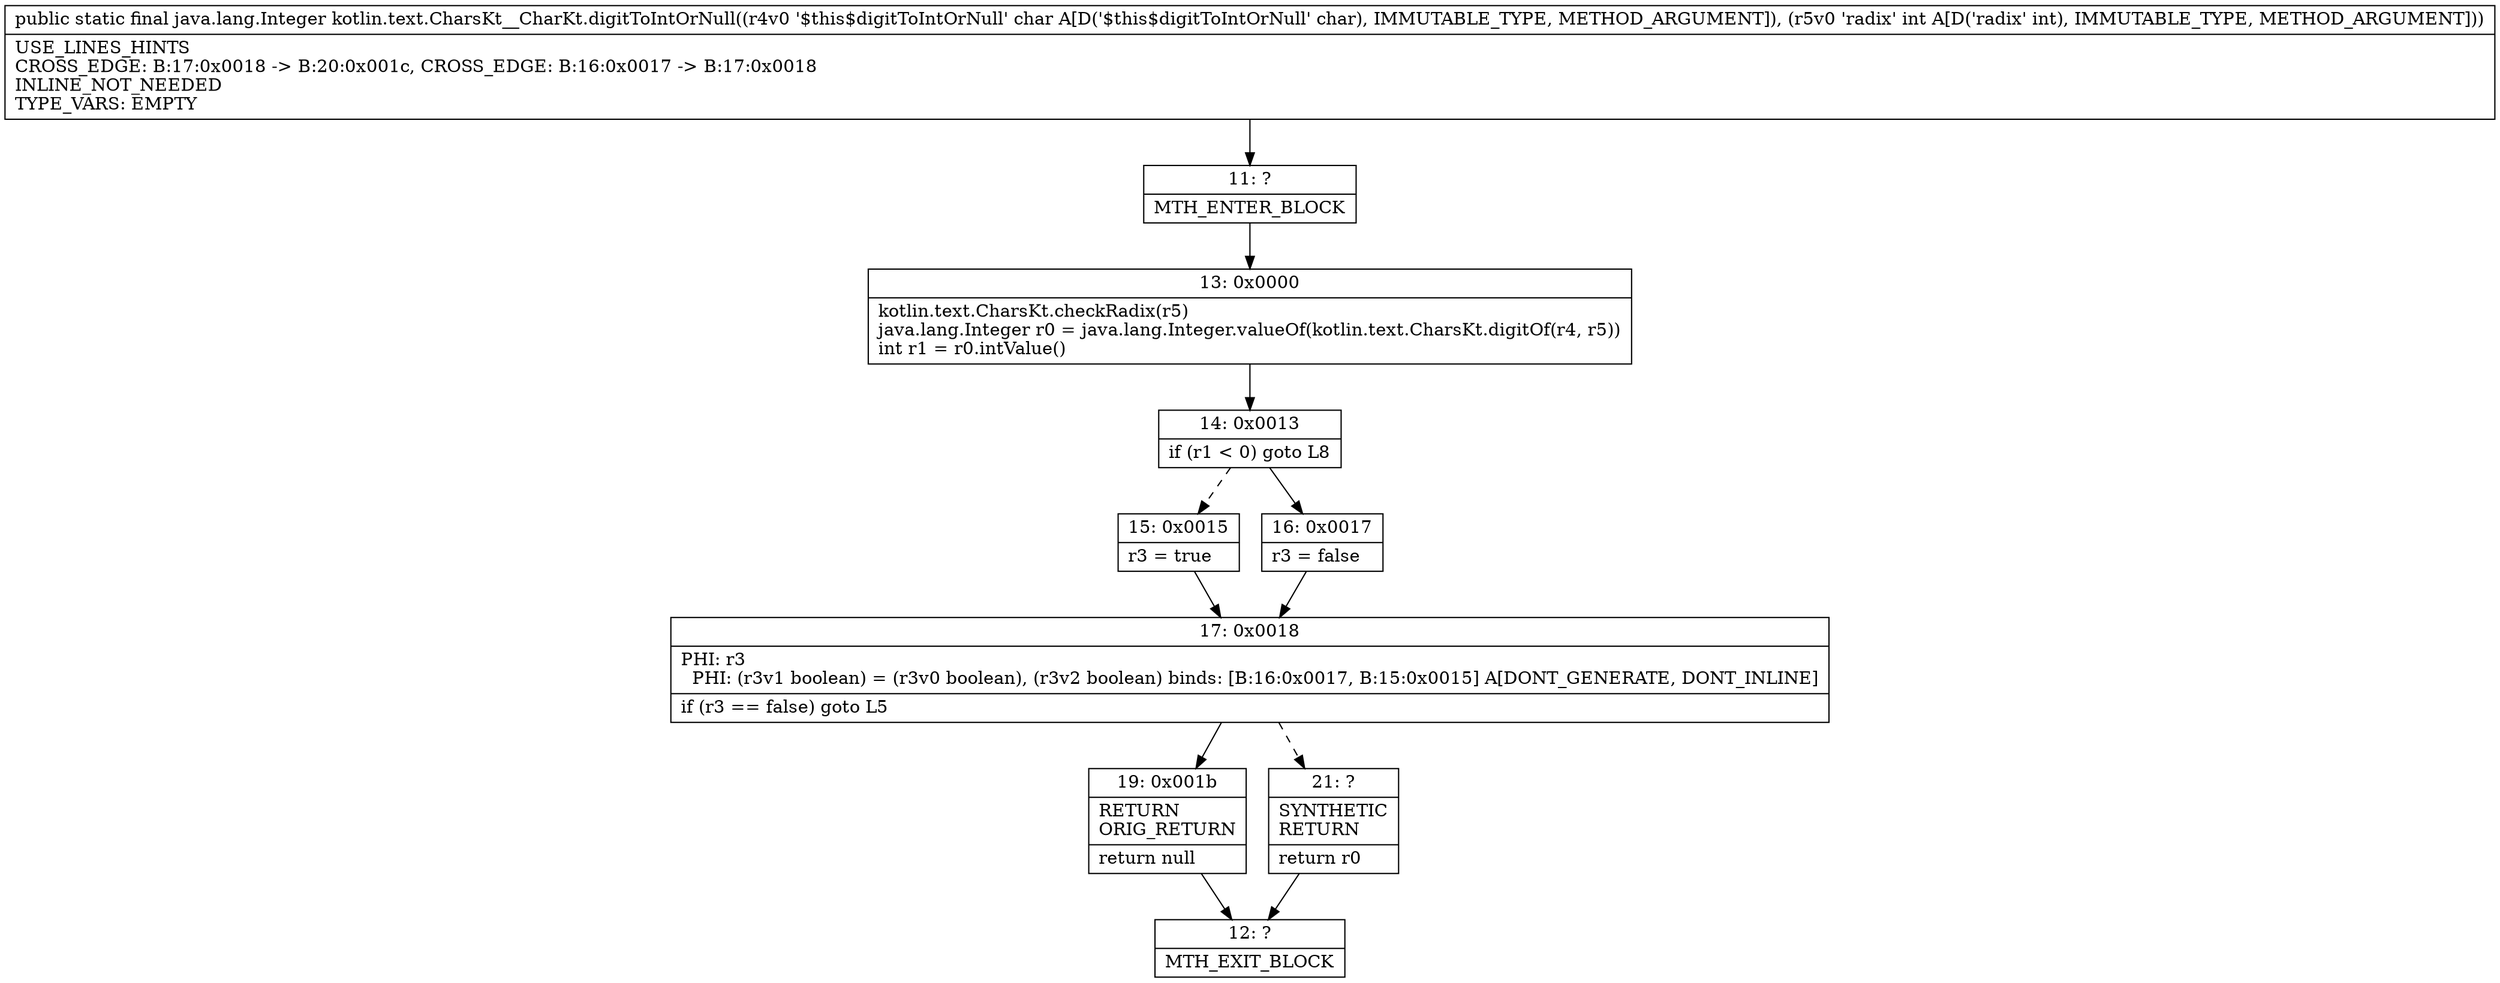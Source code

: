 digraph "CFG forkotlin.text.CharsKt__CharKt.digitToIntOrNull(CI)Ljava\/lang\/Integer;" {
Node_11 [shape=record,label="{11\:\ ?|MTH_ENTER_BLOCK\l}"];
Node_13 [shape=record,label="{13\:\ 0x0000|kotlin.text.CharsKt.checkRadix(r5)\ljava.lang.Integer r0 = java.lang.Integer.valueOf(kotlin.text.CharsKt.digitOf(r4, r5))\lint r1 = r0.intValue()\l}"];
Node_14 [shape=record,label="{14\:\ 0x0013|if (r1 \< 0) goto L8\l}"];
Node_15 [shape=record,label="{15\:\ 0x0015|r3 = true\l}"];
Node_17 [shape=record,label="{17\:\ 0x0018|PHI: r3 \l  PHI: (r3v1 boolean) = (r3v0 boolean), (r3v2 boolean) binds: [B:16:0x0017, B:15:0x0015] A[DONT_GENERATE, DONT_INLINE]\l|if (r3 == false) goto L5\l}"];
Node_19 [shape=record,label="{19\:\ 0x001b|RETURN\lORIG_RETURN\l|return null\l}"];
Node_12 [shape=record,label="{12\:\ ?|MTH_EXIT_BLOCK\l}"];
Node_21 [shape=record,label="{21\:\ ?|SYNTHETIC\lRETURN\l|return r0\l}"];
Node_16 [shape=record,label="{16\:\ 0x0017|r3 = false\l}"];
MethodNode[shape=record,label="{public static final java.lang.Integer kotlin.text.CharsKt__CharKt.digitToIntOrNull((r4v0 '$this$digitToIntOrNull' char A[D('$this$digitToIntOrNull' char), IMMUTABLE_TYPE, METHOD_ARGUMENT]), (r5v0 'radix' int A[D('radix' int), IMMUTABLE_TYPE, METHOD_ARGUMENT]))  | USE_LINES_HINTS\lCROSS_EDGE: B:17:0x0018 \-\> B:20:0x001c, CROSS_EDGE: B:16:0x0017 \-\> B:17:0x0018\lINLINE_NOT_NEEDED\lTYPE_VARS: EMPTY\l}"];
MethodNode -> Node_11;Node_11 -> Node_13;
Node_13 -> Node_14;
Node_14 -> Node_15[style=dashed];
Node_14 -> Node_16;
Node_15 -> Node_17;
Node_17 -> Node_19;
Node_17 -> Node_21[style=dashed];
Node_19 -> Node_12;
Node_21 -> Node_12;
Node_16 -> Node_17;
}

